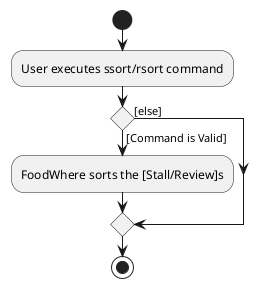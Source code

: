 @startuml
start
:User executes ssort/rsort command;

'Since the beta syntax does not support placing the condition outside the
'diamond we place it as the true branch instead.
if () then ([Command is Valid])
    :FoodWhere sorts the [Stall/Review]s;
else ([else])
endif
stop
@enduml
